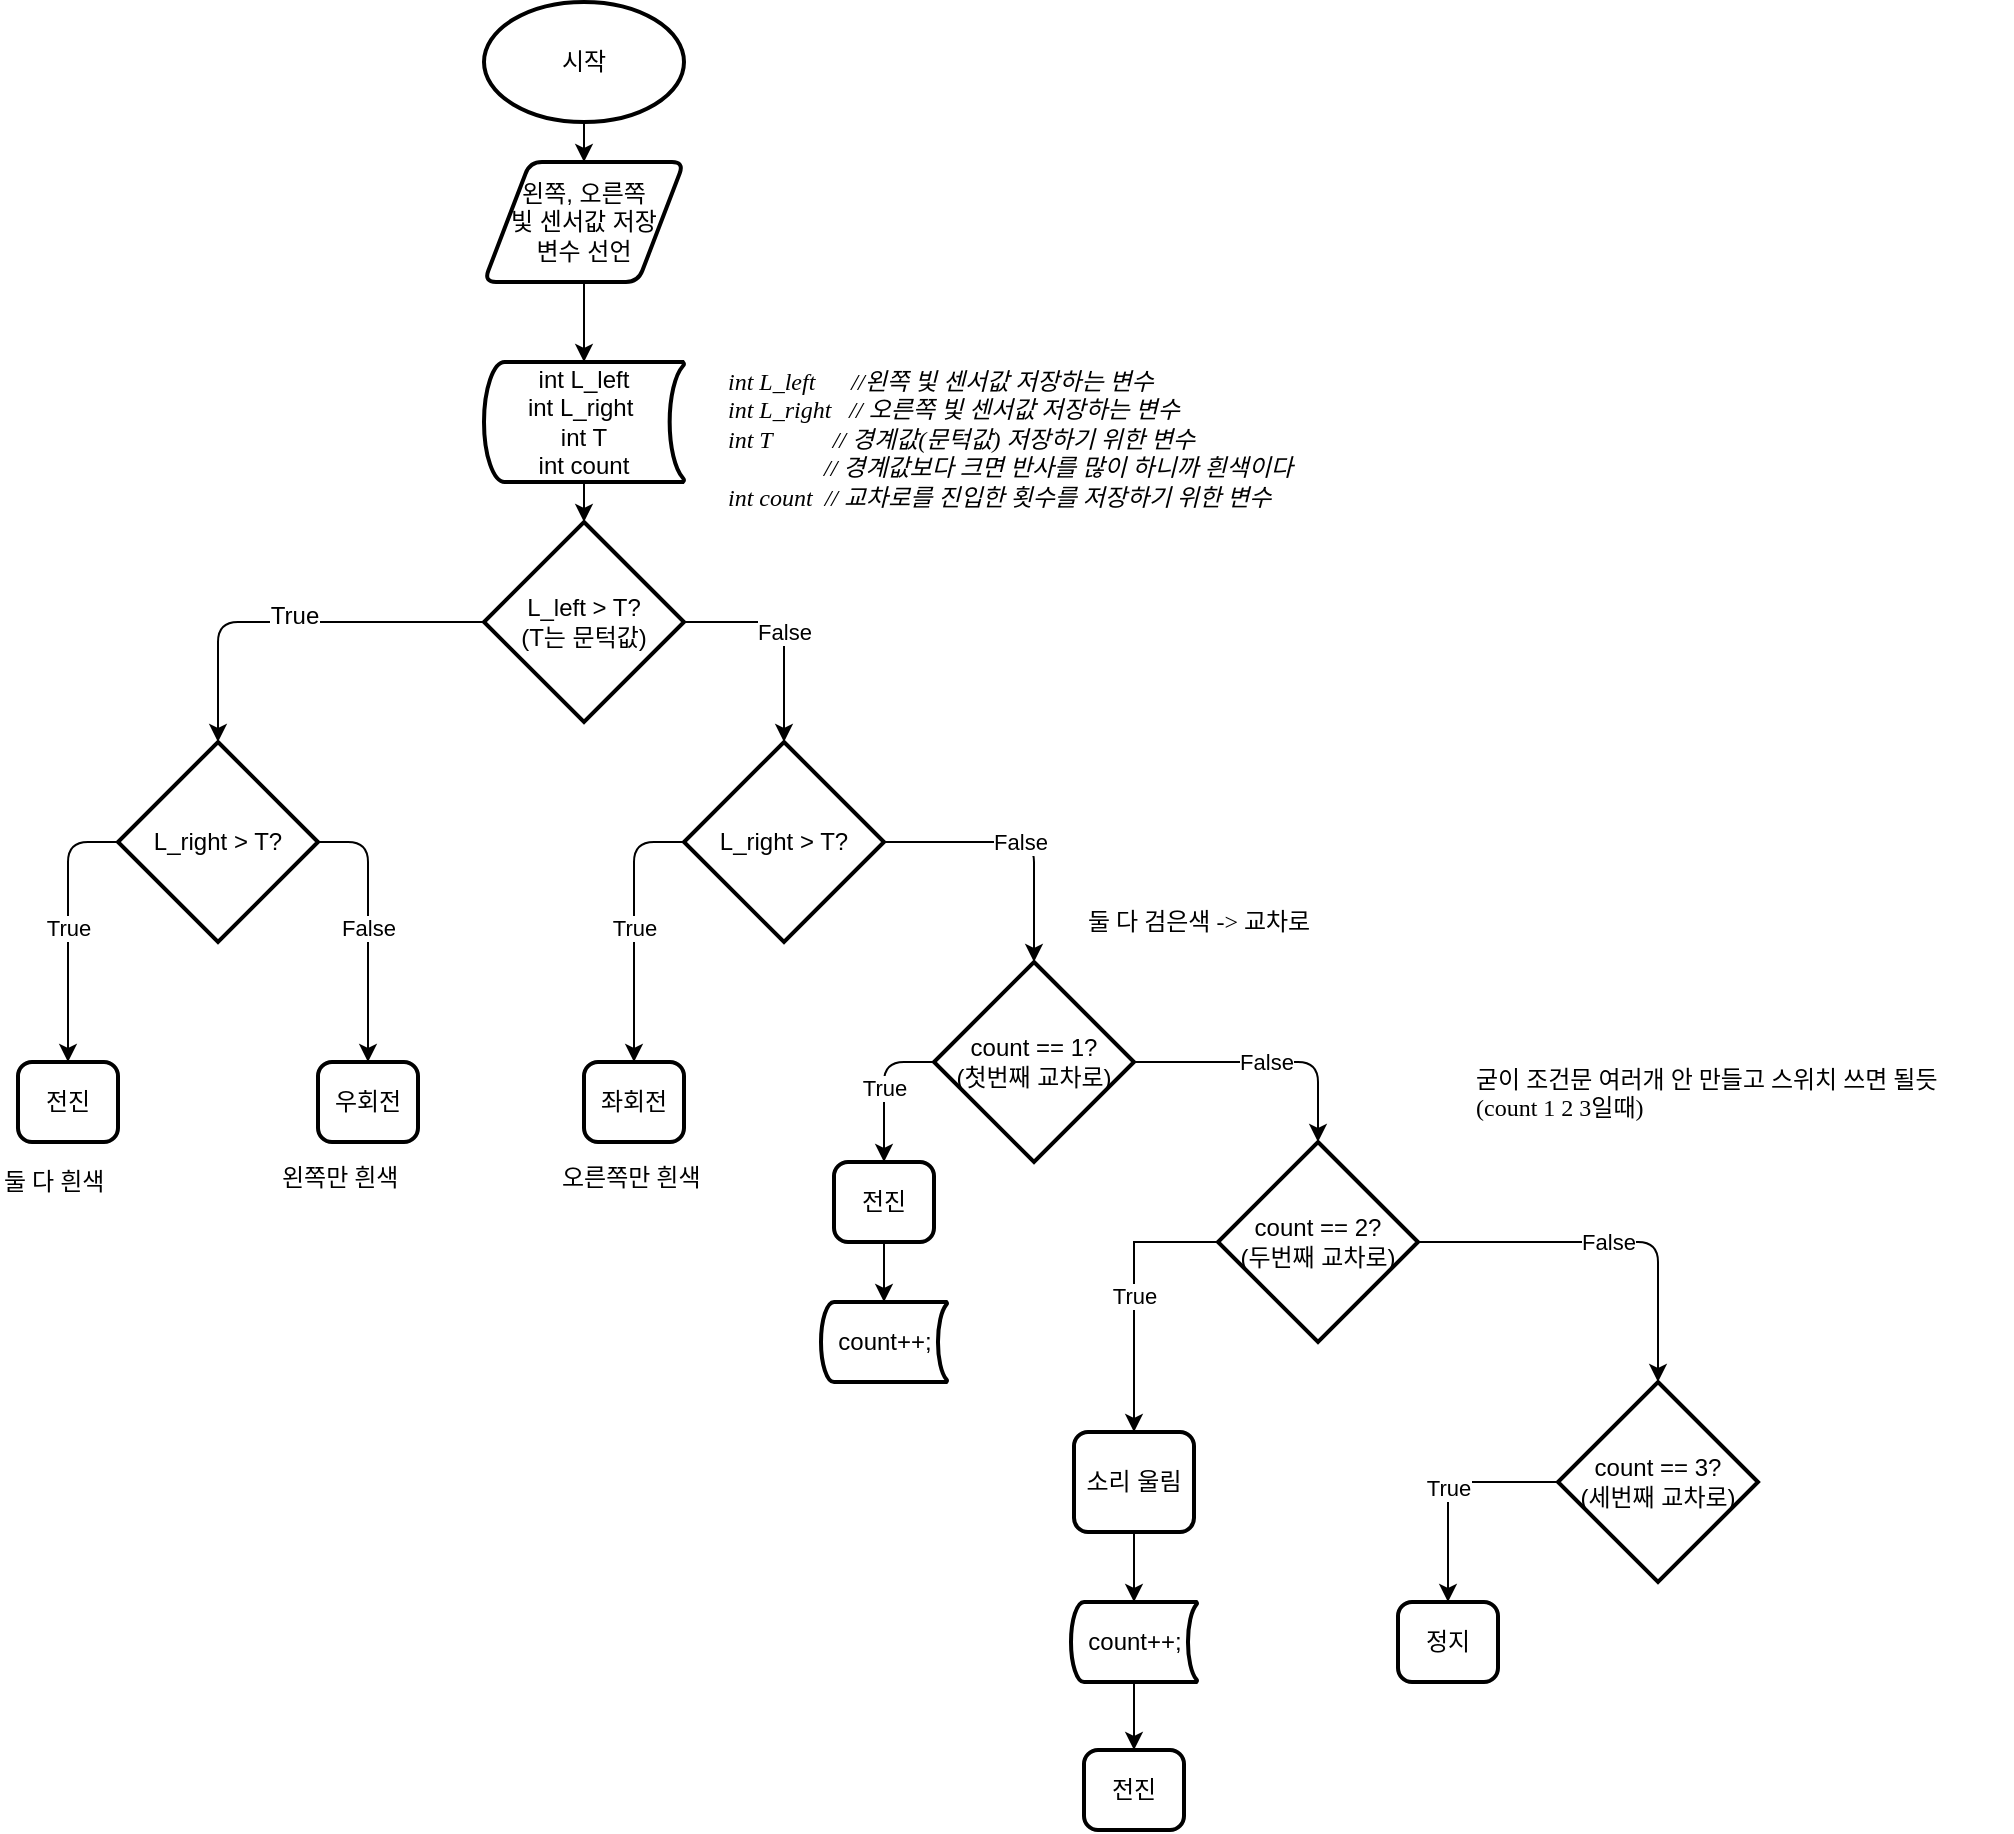<mxfile version="12.1.3" type="device" pages="1"><diagram id="cZShwXzYRfRaydGI_8Ng" name="Page-1"><mxGraphModel dx="1173" dy="683" grid="1" gridSize="10" guides="1" tooltips="1" connect="1" arrows="1" fold="1" page="1" pageScale="1" pageWidth="827" pageHeight="1169" math="0" shadow="0"><root><mxCell id="0"/><mxCell id="1" parent="0"/><mxCell id="Sdldx18uyMgFCN3fKahQ-1" value="시작" style="strokeWidth=2;html=1;shape=mxgraph.flowchart.start_1;whiteSpace=wrap;" vertex="1" parent="1"><mxGeometry x="363" y="30" width="100" height="60" as="geometry"/></mxCell><mxCell id="Sdldx18uyMgFCN3fKahQ-2" value="왼쪽, 오른쪽&lt;br&gt;빛 센서값 저장&lt;br&gt;변수 선언" style="shape=parallelogram;html=1;strokeWidth=2;perimeter=parallelogramPerimeter;whiteSpace=wrap;rounded=1;arcSize=12;size=0.23;" vertex="1" parent="1"><mxGeometry x="363" y="110" width="100" height="60" as="geometry"/></mxCell><mxCell id="Sdldx18uyMgFCN3fKahQ-3" value="int L_left&lt;br&gt;int L_right&amp;nbsp;&lt;br&gt;int T&lt;br&gt;int count" style="strokeWidth=2;html=1;shape=mxgraph.flowchart.stored_data;whiteSpace=wrap;" vertex="1" parent="1"><mxGeometry x="363" y="210" width="100" height="60" as="geometry"/></mxCell><mxCell id="Sdldx18uyMgFCN3fKahQ-4" value="L_left &amp;gt; T?&lt;br&gt;(T는 문턱값)" style="strokeWidth=2;html=1;shape=mxgraph.flowchart.decision;whiteSpace=wrap;" vertex="1" parent="1"><mxGeometry x="363" y="290" width="100" height="100" as="geometry"/></mxCell><mxCell id="Sdldx18uyMgFCN3fKahQ-5" value="L_right &amp;gt; T?" style="strokeWidth=2;html=1;shape=mxgraph.flowchart.decision;whiteSpace=wrap;" vertex="1" parent="1"><mxGeometry x="180" y="400" width="100" height="100" as="geometry"/></mxCell><mxCell id="Sdldx18uyMgFCN3fKahQ-6" value="L_right &amp;gt; T?" style="strokeWidth=2;html=1;shape=mxgraph.flowchart.decision;whiteSpace=wrap;" vertex="1" parent="1"><mxGeometry x="463" y="400" width="100" height="100" as="geometry"/></mxCell><mxCell id="Sdldx18uyMgFCN3fKahQ-7" value="전진&lt;span style=&quot;font-family: &amp;#34;helvetica&amp;#34; , &amp;#34;arial&amp;#34; , sans-serif ; font-size: 0px ; white-space: nowrap&quot;&gt;%3CmxGraphModel%3E%3Croot%3E%3CmxCell%20id%3D%220%22%2F%3E%3CmxCell%20id%3D%221%22%20parent%3D%220%22%2F%3E%3CmxCell%20id%3D%222%22%20value%3D%22L_left%20%26amp%3Bgt%3B%20T%3F%26lt%3Bbr%26gt%3B(T%EB%8A%94%20%EB%AC%B8%ED%84%B1%EA%B0%92)%22%20style%3D%22strokeWidth%3D2%3Bhtml%3D1%3Bshape%3Dmxgraph.flowchart.decision%3BwhiteSpace%3Dwrap%3B%22%20vertex%3D%221%22%20parent%3D%221%22%3E%3CmxGeometry%20x%3D%22260%22%20y%3D%22400%22%20width%3D%22100%22%20height%3D%22100%22%20as%3D%22geometry%22%2F%3E%3C%2FmxCell%3E%3C%2Froot%3E%3C%2FmxGraphModel%3E&lt;/span&gt;" style="rounded=1;whiteSpace=wrap;html=1;absoluteArcSize=1;arcSize=14;strokeWidth=2;" vertex="1" parent="1"><mxGeometry x="130" y="560" width="50" height="40" as="geometry"/></mxCell><mxCell id="Sdldx18uyMgFCN3fKahQ-11" value="우회전" style="rounded=1;whiteSpace=wrap;html=1;absoluteArcSize=1;arcSize=14;strokeWidth=2;" vertex="1" parent="1"><mxGeometry x="280" y="560" width="50" height="40" as="geometry"/></mxCell><mxCell id="Sdldx18uyMgFCN3fKahQ-12" value="좌회전" style="rounded=1;whiteSpace=wrap;html=1;absoluteArcSize=1;arcSize=14;strokeWidth=2;" vertex="1" parent="1"><mxGeometry x="413" y="560" width="50" height="40" as="geometry"/></mxCell><mxCell id="Sdldx18uyMgFCN3fKahQ-18" value="" style="endArrow=classic;html=1;exitX=0;exitY=0.5;exitDx=0;exitDy=0;exitPerimeter=0;entryX=0.5;entryY=0;entryDx=0;entryDy=0;entryPerimeter=0;" edge="1" parent="1" source="Sdldx18uyMgFCN3fKahQ-4" target="Sdldx18uyMgFCN3fKahQ-5"><mxGeometry width="50" height="50" relative="1" as="geometry"><mxPoint x="120" y="370" as="sourcePoint"/><mxPoint x="150" y="390" as="targetPoint"/><Array as="points"><mxPoint x="230" y="340"/></Array></mxGeometry></mxCell><mxCell id="Sdldx18uyMgFCN3fKahQ-49" value="True" style="text;html=1;resizable=0;points=[];align=center;verticalAlign=middle;labelBackgroundColor=#ffffff;" vertex="1" connectable="0" parent="Sdldx18uyMgFCN3fKahQ-18"><mxGeometry x="-0.014" y="-3" relative="1" as="geometry"><mxPoint as="offset"/></mxGeometry></mxCell><mxCell id="Sdldx18uyMgFCN3fKahQ-19" value="" style="endArrow=classic;html=1;exitX=0.5;exitY=1;exitDx=0;exitDy=0;exitPerimeter=0;entryX=0.5;entryY=0;entryDx=0;entryDy=0;" edge="1" parent="1" source="Sdldx18uyMgFCN3fKahQ-1" target="Sdldx18uyMgFCN3fKahQ-2"><mxGeometry width="50" height="50" relative="1" as="geometry"><mxPoint x="130" y="380" as="sourcePoint"/><mxPoint x="180" y="330" as="targetPoint"/></mxGeometry></mxCell><mxCell id="Sdldx18uyMgFCN3fKahQ-20" value="" style="endArrow=classic;html=1;exitX=0.5;exitY=1;exitDx=0;exitDy=0;entryX=0.5;entryY=0;entryDx=0;entryDy=0;entryPerimeter=0;" edge="1" parent="1" source="Sdldx18uyMgFCN3fKahQ-2" target="Sdldx18uyMgFCN3fKahQ-3"><mxGeometry width="50" height="50" relative="1" as="geometry"><mxPoint x="130" y="380" as="sourcePoint"/><mxPoint x="180" y="330" as="targetPoint"/></mxGeometry></mxCell><mxCell id="Sdldx18uyMgFCN3fKahQ-21" value="" style="endArrow=classic;html=1;exitX=0.5;exitY=1;exitDx=0;exitDy=0;exitPerimeter=0;entryX=0.5;entryY=0;entryDx=0;entryDy=0;entryPerimeter=0;" edge="1" parent="1" source="Sdldx18uyMgFCN3fKahQ-3" target="Sdldx18uyMgFCN3fKahQ-4"><mxGeometry width="50" height="50" relative="1" as="geometry"><mxPoint x="130" y="380" as="sourcePoint"/><mxPoint x="180" y="330" as="targetPoint"/></mxGeometry></mxCell><mxCell id="Sdldx18uyMgFCN3fKahQ-22" value="True" style="endArrow=classic;html=1;exitX=0;exitY=0.5;exitDx=0;exitDy=0;exitPerimeter=0;entryX=0.5;entryY=0;entryDx=0;entryDy=0;" edge="1" parent="1" source="Sdldx18uyMgFCN3fKahQ-5" target="Sdldx18uyMgFCN3fKahQ-7"><mxGeometry width="50" height="50" relative="1" as="geometry"><mxPoint x="105" y="490" as="sourcePoint"/><mxPoint x="70" y="460" as="targetPoint"/><Array as="points"><mxPoint x="155" y="450"/></Array></mxGeometry></mxCell><mxCell id="Sdldx18uyMgFCN3fKahQ-23" value="False" style="endArrow=classic;html=1;exitX=1;exitY=0.5;exitDx=0;exitDy=0;exitPerimeter=0;entryX=0.5;entryY=0;entryDx=0;entryDy=0;" edge="1" parent="1" source="Sdldx18uyMgFCN3fKahQ-5" target="Sdldx18uyMgFCN3fKahQ-11"><mxGeometry width="50" height="50" relative="1" as="geometry"><mxPoint x="130" y="380" as="sourcePoint"/><mxPoint x="180" y="330" as="targetPoint"/><Array as="points"><mxPoint x="305" y="450"/></Array></mxGeometry></mxCell><mxCell id="Sdldx18uyMgFCN3fKahQ-24" value="False" style="endArrow=classic;html=1;exitX=1;exitY=0.5;exitDx=0;exitDy=0;exitPerimeter=0;entryX=0.5;entryY=0;entryDx=0;entryDy=0;entryPerimeter=0;" edge="1" parent="1" source="Sdldx18uyMgFCN3fKahQ-4" target="Sdldx18uyMgFCN3fKahQ-6"><mxGeometry width="50" height="50" relative="1" as="geometry"><mxPoint x="373" y="350" as="sourcePoint"/><mxPoint x="240" y="410" as="targetPoint"/><Array as="points"><mxPoint x="513" y="340"/></Array></mxGeometry></mxCell><mxCell id="Sdldx18uyMgFCN3fKahQ-25" value="True" style="endArrow=classic;html=1;exitX=0;exitY=0.5;exitDx=0;exitDy=0;exitPerimeter=0;entryX=0.5;entryY=0;entryDx=0;entryDy=0;" edge="1" parent="1" source="Sdldx18uyMgFCN3fKahQ-6" target="Sdldx18uyMgFCN3fKahQ-12"><mxGeometry width="50" height="50" relative="1" as="geometry"><mxPoint x="130" y="840" as="sourcePoint"/><mxPoint x="180" y="790" as="targetPoint"/><Array as="points"><mxPoint x="438" y="450"/></Array></mxGeometry></mxCell><mxCell id="Sdldx18uyMgFCN3fKahQ-26" value="count == 1?&lt;br&gt;(첫번째 교차로)" style="strokeWidth=2;html=1;shape=mxgraph.flowchart.decision;whiteSpace=wrap;" vertex="1" parent="1"><mxGeometry x="588" y="510" width="100" height="100" as="geometry"/></mxCell><mxCell id="Sdldx18uyMgFCN3fKahQ-30" value="" style="edgeStyle=orthogonalEdgeStyle;rounded=0;orthogonalLoop=1;jettySize=auto;html=1;" edge="1" parent="1" source="Sdldx18uyMgFCN3fKahQ-27" target="Sdldx18uyMgFCN3fKahQ-28"><mxGeometry relative="1" as="geometry"/></mxCell><mxCell id="Sdldx18uyMgFCN3fKahQ-27" value="전진&lt;span style=&quot;font-family: &amp;#34;helvetica&amp;#34; , &amp;#34;arial&amp;#34; , sans-serif ; font-size: 0px ; white-space: nowrap&quot;&gt;%3CmxGraphModel%3E%3Croot%3E%3CmxCell%20id%3D%220%22%2F%3E%3CmxCell%20id%3D%221%22%20parent%3D%220%22%2F%3E%3CmxCell%20id%3D%222%22%20value%3D%22L_left%20%26amp%3Bgt%3B%20T%3F%26lt%3Bbr%26gt%3B(T%EB%8A%94%20%EB%AC%B8%ED%84%B1%EA%B0%92)%22%20style%3D%22strokeWidth%3D2%3Bhtml%3D1%3Bshape%3Dmxgraph.flowchart.decision%3BwhiteSpace%3Dwrap%3B%22%20vertex%3D%221%22%20parent%3D%221%22%3E%3CmxGeometry%20x%3D%22260%22%20y%3D%22400%22%20width%3D%22100%22%20height%3D%22100%22%20as%3D%22geometry%22%2F%3E%3C%2FmxCell%3E%3C%2Froot%3E%3C%2FmxGraphModel%3E&lt;/span&gt;" style="rounded=1;whiteSpace=wrap;html=1;absoluteArcSize=1;arcSize=14;strokeWidth=2;" vertex="1" parent="1"><mxGeometry x="538" y="610" width="50" height="40" as="geometry"/></mxCell><mxCell id="Sdldx18uyMgFCN3fKahQ-28" value="count++;" style="strokeWidth=2;html=1;shape=mxgraph.flowchart.stored_data;whiteSpace=wrap;" vertex="1" parent="1"><mxGeometry x="531.5" y="680" width="63" height="40" as="geometry"/></mxCell><mxCell id="Sdldx18uyMgFCN3fKahQ-29" value="True" style="endArrow=classic;html=1;exitX=0;exitY=0.5;exitDx=0;exitDy=0;exitPerimeter=0;entryX=0.5;entryY=0;entryDx=0;entryDy=0;" edge="1" parent="1" source="Sdldx18uyMgFCN3fKahQ-26" target="Sdldx18uyMgFCN3fKahQ-27"><mxGeometry width="50" height="50" relative="1" as="geometry"><mxPoint x="130" y="810" as="sourcePoint"/><mxPoint x="180" y="760" as="targetPoint"/><Array as="points"><mxPoint x="563" y="560"/></Array></mxGeometry></mxCell><mxCell id="Sdldx18uyMgFCN3fKahQ-31" value="False" style="endArrow=classic;html=1;exitX=1;exitY=0.5;exitDx=0;exitDy=0;exitPerimeter=0;entryX=0.5;entryY=0;entryDx=0;entryDy=0;entryPerimeter=0;" edge="1" parent="1" source="Sdldx18uyMgFCN3fKahQ-26" target="Sdldx18uyMgFCN3fKahQ-32"><mxGeometry width="50" height="50" relative="1" as="geometry"><mxPoint x="130" y="790" as="sourcePoint"/><mxPoint x="180" y="740" as="targetPoint"/><Array as="points"><mxPoint x="780" y="560"/></Array></mxGeometry></mxCell><mxCell id="Sdldx18uyMgFCN3fKahQ-36" value="True" style="edgeStyle=orthogonalEdgeStyle;rounded=0;orthogonalLoop=1;jettySize=auto;html=1;entryX=0.5;entryY=0;entryDx=0;entryDy=0;exitX=0;exitY=0.5;exitDx=0;exitDy=0;exitPerimeter=0;" edge="1" parent="1" source="Sdldx18uyMgFCN3fKahQ-32" target="Sdldx18uyMgFCN3fKahQ-34"><mxGeometry relative="1" as="geometry"><mxPoint x="780" y="780" as="targetPoint"/></mxGeometry></mxCell><mxCell id="Sdldx18uyMgFCN3fKahQ-32" value="count == 2?&lt;br&gt;(두번째 교차로)" style="strokeWidth=2;html=1;shape=mxgraph.flowchart.decision;whiteSpace=wrap;" vertex="1" parent="1"><mxGeometry x="730" y="600" width="100" height="100" as="geometry"/></mxCell><mxCell id="Sdldx18uyMgFCN3fKahQ-34" value="소리 울림" style="rounded=1;whiteSpace=wrap;html=1;absoluteArcSize=1;arcSize=14;strokeWidth=2;" vertex="1" parent="1"><mxGeometry x="658" y="745" width="60" height="50" as="geometry"/></mxCell><mxCell id="Sdldx18uyMgFCN3fKahQ-39" value="count == 3?&lt;br&gt;(세번째 교차로)" style="strokeWidth=2;html=1;shape=mxgraph.flowchart.decision;whiteSpace=wrap;" vertex="1" parent="1"><mxGeometry x="900" y="720" width="100" height="100" as="geometry"/></mxCell><mxCell id="Sdldx18uyMgFCN3fKahQ-40" value="False" style="endArrow=classic;html=1;exitX=1;exitY=0.5;exitDx=0;exitDy=0;exitPerimeter=0;entryX=0.5;entryY=0;entryDx=0;entryDy=0;entryPerimeter=0;" edge="1" parent="1" source="Sdldx18uyMgFCN3fKahQ-32" target="Sdldx18uyMgFCN3fKahQ-39"><mxGeometry width="50" height="50" relative="1" as="geometry"><mxPoint x="698" y="570" as="sourcePoint"/><mxPoint x="790" y="610" as="targetPoint"/><Array as="points"><mxPoint x="950" y="650"/></Array></mxGeometry></mxCell><mxCell id="Sdldx18uyMgFCN3fKahQ-43" value="count++;" style="strokeWidth=2;html=1;shape=mxgraph.flowchart.stored_data;whiteSpace=wrap;" vertex="1" parent="1"><mxGeometry x="656.5" y="830" width="63" height="40" as="geometry"/></mxCell><mxCell id="Sdldx18uyMgFCN3fKahQ-44" value="" style="edgeStyle=orthogonalEdgeStyle;rounded=0;orthogonalLoop=1;jettySize=auto;html=1;entryX=0.5;entryY=0;entryDx=0;entryDy=0;exitX=0.5;exitY=1;exitDx=0;exitDy=0;entryPerimeter=0;" edge="1" parent="1" source="Sdldx18uyMgFCN3fKahQ-34" target="Sdldx18uyMgFCN3fKahQ-43"><mxGeometry relative="1" as="geometry"><mxPoint x="740.333" y="660.333" as="sourcePoint"/><mxPoint x="697.833" y="755.333" as="targetPoint"/></mxGeometry></mxCell><mxCell id="Sdldx18uyMgFCN3fKahQ-45" value="전진&lt;span style=&quot;font-family: &amp;#34;helvetica&amp;#34; , &amp;#34;arial&amp;#34; , sans-serif ; font-size: 0px ; white-space: nowrap&quot;&gt;%3CmxGraphModel%3E%3Croot%3E%3CmxCell%20id%3D%220%22%2F%3E%3CmxCell%20id%3D%221%22%20parent%3D%220%22%2F%3E%3CmxCell%20id%3D%222%22%20value%3D%22L_left%20%26amp%3Bgt%3B%20T%3F%26lt%3Bbr%26gt%3B(T%EB%8A%94%20%EB%AC%B8%ED%84%B1%EA%B0%92)%22%20style%3D%22strokeWidth%3D2%3Bhtml%3D1%3Bshape%3Dmxgraph.flowchart.decision%3BwhiteSpace%3Dwrap%3B%22%20vertex%3D%221%22%20parent%3D%221%22%3E%3CmxGeometry%20x%3D%22260%22%20y%3D%22400%22%20width%3D%22100%22%20height%3D%22100%22%20as%3D%22geometry%22%2F%3E%3C%2FmxCell%3E%3C%2Froot%3E%3C%2FmxGraphModel%3E&lt;/span&gt;" style="rounded=1;whiteSpace=wrap;html=1;absoluteArcSize=1;arcSize=14;strokeWidth=2;" vertex="1" parent="1"><mxGeometry x="663" y="904" width="50" height="40" as="geometry"/></mxCell><mxCell id="Sdldx18uyMgFCN3fKahQ-46" value="" style="endArrow=classic;html=1;exitX=0.5;exitY=1;exitDx=0;exitDy=0;exitPerimeter=0;entryX=0.5;entryY=0;entryDx=0;entryDy=0;" edge="1" parent="1" source="Sdldx18uyMgFCN3fKahQ-43" target="Sdldx18uyMgFCN3fKahQ-45"><mxGeometry width="50" height="50" relative="1" as="geometry"><mxPoint x="150" y="1020" as="sourcePoint"/><mxPoint x="200" y="970" as="targetPoint"/></mxGeometry></mxCell><mxCell id="Sdldx18uyMgFCN3fKahQ-47" value="True" style="endArrow=classic;html=1;exitX=0;exitY=0.5;exitDx=0;exitDy=0;exitPerimeter=0;entryX=0.5;entryY=0;entryDx=0;entryDy=0;" edge="1" parent="1" source="Sdldx18uyMgFCN3fKahQ-39" target="Sdldx18uyMgFCN3fKahQ-48"><mxGeometry width="50" height="50" relative="1" as="geometry"><mxPoint x="940" y="929" as="sourcePoint"/><mxPoint x="890" y="830" as="targetPoint"/><Array as="points"><mxPoint x="845" y="770"/></Array></mxGeometry></mxCell><mxCell id="Sdldx18uyMgFCN3fKahQ-48" value="정지" style="rounded=1;whiteSpace=wrap;html=1;absoluteArcSize=1;arcSize=14;strokeWidth=2;" vertex="1" parent="1"><mxGeometry x="820" y="830" width="50" height="40" as="geometry"/></mxCell><mxCell id="Sdldx18uyMgFCN3fKahQ-50" value="False" style="endArrow=classic;html=1;exitX=1;exitY=0.5;exitDx=0;exitDy=0;exitPerimeter=0;entryX=0.5;entryY=0;entryDx=0;entryDy=0;entryPerimeter=0;" edge="1" parent="1" source="Sdldx18uyMgFCN3fKahQ-6" target="Sdldx18uyMgFCN3fKahQ-26"><mxGeometry width="50" height="50" relative="1" as="geometry"><mxPoint x="388" y="760" as="sourcePoint"/><mxPoint x="438" y="710" as="targetPoint"/><Array as="points"><mxPoint x="638" y="450"/></Array></mxGeometry></mxCell><mxCell id="Sdldx18uyMgFCN3fKahQ-53" value="둘 다 흰색" style="text;html=1;resizable=0;points=[];autosize=1;align=left;verticalAlign=top;spacingTop=-4;fontFamily=Verdana;" vertex="1" parent="1"><mxGeometry x="121" y="610" width="70" height="20" as="geometry"/></mxCell><mxCell id="Sdldx18uyMgFCN3fKahQ-56" value="왼쪽만 흰색" style="text;html=1;resizable=0;points=[];autosize=1;align=left;verticalAlign=top;spacingTop=-4;fontFamily=Verdana;" vertex="1" parent="1"><mxGeometry x="260" y="608" width="80" height="20" as="geometry"/></mxCell><mxCell id="Sdldx18uyMgFCN3fKahQ-57" value="오른쪽만 흰색" style="text;html=1;resizable=0;points=[];autosize=1;align=left;verticalAlign=top;spacingTop=-4;fontFamily=Verdana;" vertex="1" parent="1"><mxGeometry x="400" y="608" width="90" height="20" as="geometry"/></mxCell><mxCell id="Sdldx18uyMgFCN3fKahQ-58" value="둘 다 검은색 -&amp;gt; 교차로" style="text;html=1;resizable=0;points=[];autosize=1;align=left;verticalAlign=top;spacingTop=-4;fontFamily=Verdana;" vertex="1" parent="1"><mxGeometry x="663" y="480" width="140" height="20" as="geometry"/></mxCell><mxCell id="Sdldx18uyMgFCN3fKahQ-59" value="int L_left&amp;nbsp; &amp;nbsp; &amp;nbsp; //왼쪽 빛 센서값 저장하는 변수&lt;br&gt;int L_right&amp;nbsp; &amp;nbsp;// 오른쪽 빛 센서값 저장하는 변수&lt;br&gt;int T&amp;nbsp; &amp;nbsp; &amp;nbsp; &amp;nbsp; &amp;nbsp; // 경계값(문턱값) 저장하기 위한 변수&lt;br&gt;&amp;nbsp; &amp;nbsp; &amp;nbsp; &amp;nbsp; &amp;nbsp; &amp;nbsp; &amp;nbsp; &amp;nbsp; // 경계값보다 크면 반사를 많이 하니까 흰색이다&lt;br&gt;int count&amp;nbsp; // 교차로를 진입한 횟수를 저장하기 위한 변수" style="text;html=1;resizable=0;points=[];autosize=1;align=left;verticalAlign=top;spacingTop=-4;fontStyle=2;fontFamily=Verdana;" vertex="1" parent="1"><mxGeometry x="483" y="210" width="350" height="70" as="geometry"/></mxCell><mxCell id="Sdldx18uyMgFCN3fKahQ-60" value="굳이 조건문 여러개 안 만들고 스위치 쓰면 될듯&lt;br&gt;(count 1 2 3일때)" style="text;html=1;resizable=0;points=[];autosize=1;align=left;verticalAlign=top;spacingTop=-4;fontFamily=Verdana;" vertex="1" parent="1"><mxGeometry x="857" y="559" width="270" height="30" as="geometry"/></mxCell></root></mxGraphModel></diagram></mxfile>